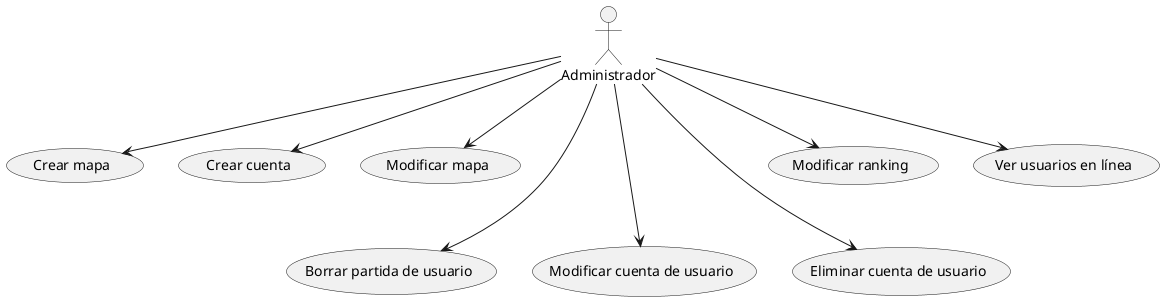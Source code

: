 @startuml
:Administrador: --> (Crear mapa)
:Administrador: --> (Crear cuenta)
:Administrador: --> (Modificar mapa)
:Administrador: ---> (Borrar partida de usuario)
:Administrador: ---> (Modificar cuenta de usuario)
:Administrador: ---> (Eliminar cuenta de usuario)
:Administrador: --> (Modificar ranking)
:Administrador: --> (Ver usuarios en línea)
@enduml